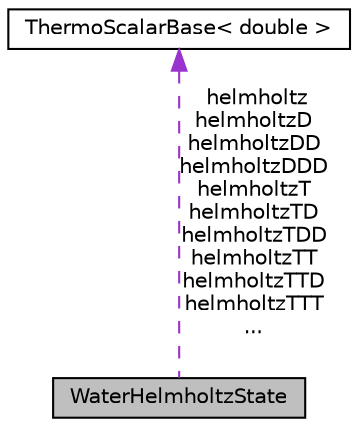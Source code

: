 digraph "WaterHelmholtzState"
{
 // INTERACTIVE_SVG=YES
 // LATEX_PDF_SIZE
  edge [fontname="Helvetica",fontsize="10",labelfontname="Helvetica",labelfontsize="10"];
  node [fontname="Helvetica",fontsize="10",shape=record];
  Node1 [label="WaterHelmholtzState",height=0.2,width=0.4,color="black", fillcolor="grey75", style="filled", fontcolor="black",tooltip=" "];
  Node2 -> Node1 [dir="back",color="darkorchid3",fontsize="10",style="dashed",label=" helmholtz\nhelmholtzD\nhelmholtzDD\nhelmholtzDDD\nhelmholtzT\nhelmholtzTD\nhelmholtzTDD\nhelmholtzTT\nhelmholtzTTD\nhelmholtzTTT\n..." ,fontname="Helvetica"];
  Node2 [label="ThermoScalarBase\< double \>",height=0.2,width=0.4,color="black", fillcolor="white", style="filled",URL="$classReaktoro_1_1ThermoScalarBase.html",tooltip=" "];
}
